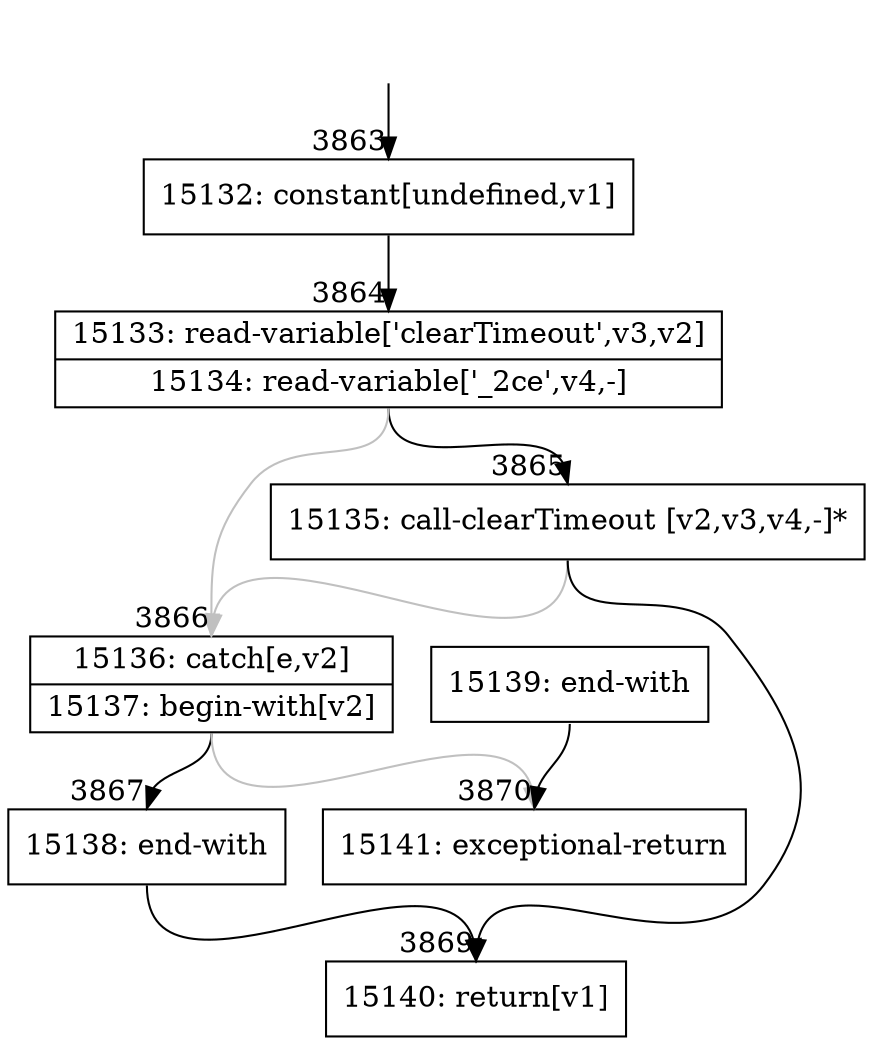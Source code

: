 digraph {
rankdir="TD"
BB_entry293[shape=none,label=""];
BB_entry293 -> BB3863 [tailport=s, headport=n, headlabel="    3863"]
BB3863 [shape=record label="{15132: constant[undefined,v1]}" ] 
BB3863 -> BB3864 [tailport=s, headport=n, headlabel="      3864"]
BB3864 [shape=record label="{15133: read-variable['clearTimeout',v3,v2]|15134: read-variable['_2ce',v4,-]}" ] 
BB3864 -> BB3865 [tailport=s, headport=n, headlabel="      3865"]
BB3864 -> BB3866 [tailport=s, headport=n, color=gray, headlabel="      3866"]
BB3865 [shape=record label="{15135: call-clearTimeout [v2,v3,v4,-]*}" ] 
BB3865 -> BB3869 [tailport=s, headport=n, headlabel="      3869"]
BB3865 -> BB3866 [tailport=s, headport=n, color=gray]
BB3866 [shape=record label="{15136: catch[e,v2]|15137: begin-with[v2]}" ] 
BB3866 -> BB3867 [tailport=s, headport=n, headlabel="      3867"]
BB3866 -> BB3870 [tailport=s, headport=n, color=gray, headlabel="      3870"]
BB3867 [shape=record label="{15138: end-with}" ] 
BB3867 -> BB3869 [tailport=s, headport=n]
BB3868 [shape=record label="{15139: end-with}" ] 
BB3868 -> BB3870 [tailport=s, headport=n]
BB3869 [shape=record label="{15140: return[v1]}" ] 
BB3870 [shape=record label="{15141: exceptional-return}" ] 
//#$~ 2592
}
